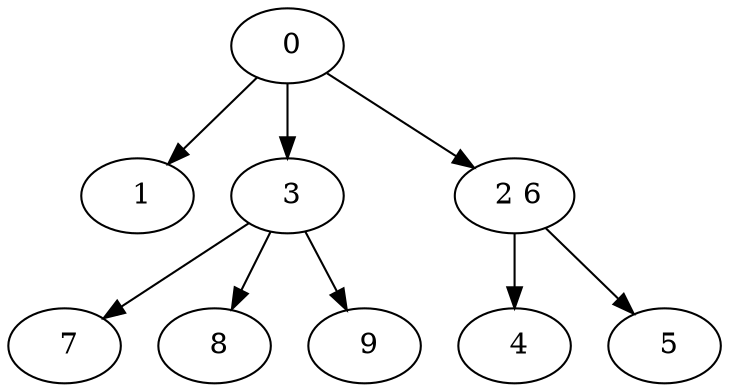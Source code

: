 digraph mytree {
" 0" -> " 1";
" 0" -> " 3";
" 0" -> " 2 6";
" 1";
" 3" -> " 7";
" 3" -> " 8";
" 3" -> " 9";
" 2 6" -> " 4";
" 2 6" -> " 5";
" 7";
" 8";
" 4";
" 5";
" 9";
}
